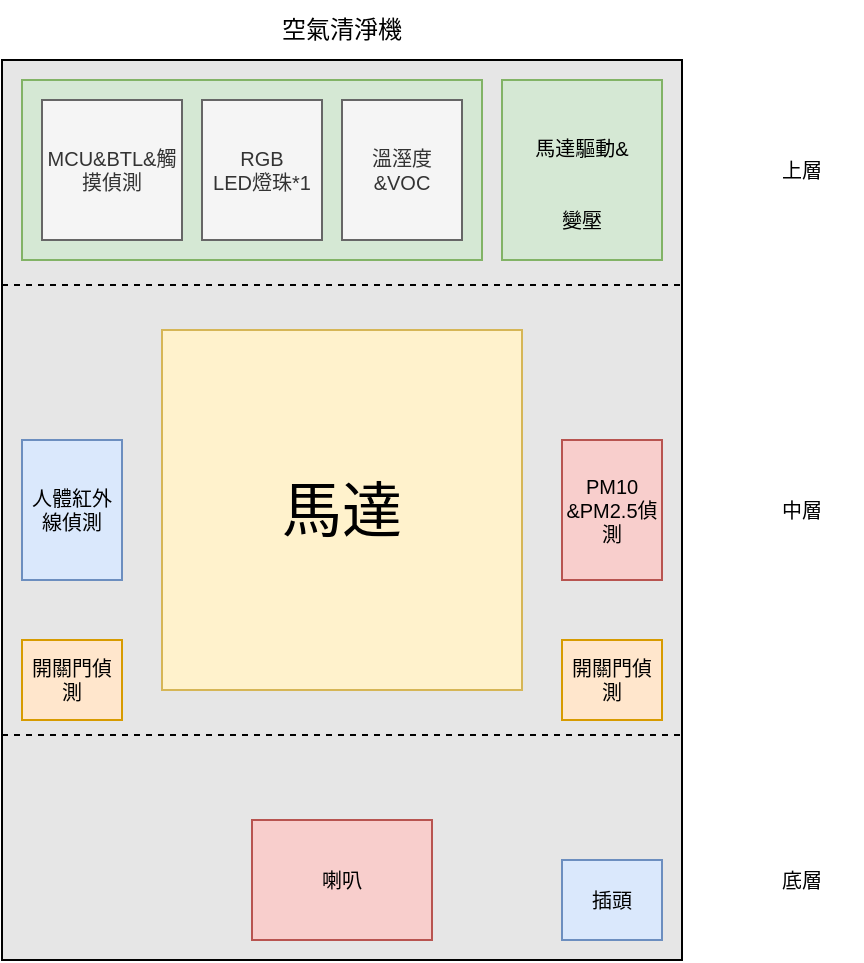 <mxfile version="20.2.6" type="github"><diagram id="hlfIdLI_36QH7WX0nKI5" name="第1頁"><mxGraphModel dx="850" dy="479" grid="1" gridSize="10" guides="1" tooltips="1" connect="1" arrows="1" fold="1" page="1" pageScale="1" pageWidth="827" pageHeight="1169" math="0" shadow="0"><root><mxCell id="0"/><mxCell id="1" parent="0"/><mxCell id="Tqet_5VHlW2ucthDK9TJ-1" value="" style="rounded=0;whiteSpace=wrap;html=1;fontFamily=Helvetica;fillColor=#E6E6E6;" vertex="1" parent="1"><mxGeometry x="170" y="90" width="340" height="450" as="geometry"/></mxCell><mxCell id="Tqet_5VHlW2ucthDK9TJ-2" value="空氣清淨機" style="text;html=1;strokeColor=none;fillColor=none;align=center;verticalAlign=middle;whiteSpace=wrap;rounded=0;fontFamily=Helvetica;" vertex="1" parent="1"><mxGeometry x="300" y="60" width="80" height="30" as="geometry"/></mxCell><mxCell id="Tqet_5VHlW2ucthDK9TJ-4" value="" style="endArrow=none;dashed=1;html=1;rounded=0;entryX=1;entryY=0.25;entryDx=0;entryDy=0;exitX=0;exitY=0.25;exitDx=0;exitDy=0;fontFamily=Helvetica;" edge="1" parent="1" source="Tqet_5VHlW2ucthDK9TJ-1" target="Tqet_5VHlW2ucthDK9TJ-1"><mxGeometry width="50" height="50" relative="1" as="geometry"><mxPoint x="380" y="330" as="sourcePoint"/><mxPoint x="430" y="280" as="targetPoint"/></mxGeometry></mxCell><mxCell id="Tqet_5VHlW2ucthDK9TJ-5" value="" style="endArrow=none;dashed=1;html=1;rounded=0;entryX=1;entryY=0.75;entryDx=0;entryDy=0;exitX=0;exitY=0.75;exitDx=0;exitDy=0;fontFamily=Helvetica;" edge="1" parent="1" source="Tqet_5VHlW2ucthDK9TJ-1" target="Tqet_5VHlW2ucthDK9TJ-1"><mxGeometry width="50" height="50" relative="1" as="geometry"><mxPoint x="180" y="460.0" as="sourcePoint"/><mxPoint x="520" y="460" as="targetPoint"/></mxGeometry></mxCell><mxCell id="Tqet_5VHlW2ucthDK9TJ-6" value="&lt;font style=&quot;font-size: 30px;&quot;&gt;馬達&lt;/font&gt;" style="whiteSpace=wrap;html=1;aspect=fixed;fillColor=#fff2cc;fontFamily=Helvetica;strokeColor=#d6b656;" vertex="1" parent="1"><mxGeometry x="250" y="225" width="180" height="180" as="geometry"/></mxCell><mxCell id="Tqet_5VHlW2ucthDK9TJ-7" value="" style="rounded=0;whiteSpace=wrap;html=1;fontSize=30;fillColor=#d5e8d4;fontFamily=Helvetica;strokeColor=#82b366;" vertex="1" parent="1"><mxGeometry x="180" y="100" width="230" height="90" as="geometry"/></mxCell><mxCell id="Tqet_5VHlW2ucthDK9TJ-8" value="&lt;font size=&quot;1&quot;&gt;馬達驅動&amp;amp;&lt;br&gt;變壓&lt;br&gt;&lt;/font&gt;" style="rounded=0;whiteSpace=wrap;html=1;fontSize=30;fillColor=#d5e8d4;spacing=2;fontFamily=Helvetica;strokeColor=#82b366;" vertex="1" parent="1"><mxGeometry x="420" y="100" width="80" height="90" as="geometry"/></mxCell><mxCell id="Tqet_5VHlW2ucthDK9TJ-9" value="MCU&amp;amp;BTL&amp;amp;觸摸偵測" style="rounded=0;whiteSpace=wrap;html=1;fontFamily=Helvetica;fontSize=10;fillColor=#f5f5f5;fontColor=#333333;strokeColor=#666666;" vertex="1" parent="1"><mxGeometry x="190" y="110" width="70" height="70" as="geometry"/></mxCell><mxCell id="Tqet_5VHlW2ucthDK9TJ-11" value="溫溼度&amp;amp;VOC" style="rounded=0;whiteSpace=wrap;html=1;fontFamily=Helvetica;fontSize=10;fillColor=#f5f5f5;fontColor=#333333;strokeColor=#666666;" vertex="1" parent="1"><mxGeometry x="340" y="110" width="60" height="70" as="geometry"/></mxCell><mxCell id="Tqet_5VHlW2ucthDK9TJ-12" value="RGB&lt;br&gt;LED燈珠*1" style="rounded=0;whiteSpace=wrap;html=1;fontFamily=Helvetica;fontSize=10;fillColor=#f5f5f5;fontColor=#333333;strokeColor=#666666;" vertex="1" parent="1"><mxGeometry x="270" y="110" width="60" height="70" as="geometry"/></mxCell><mxCell id="Tqet_5VHlW2ucthDK9TJ-13" value="人體紅外線偵測" style="rounded=0;whiteSpace=wrap;html=1;fontFamily=Helvetica;fontSize=10;fillColor=#dae8fc;strokeColor=#6c8ebf;" vertex="1" parent="1"><mxGeometry x="180" y="280" width="50" height="70" as="geometry"/></mxCell><mxCell id="Tqet_5VHlW2ucthDK9TJ-14" value="PM10&lt;br&gt;&amp;amp;PM2.5偵測" style="rounded=0;whiteSpace=wrap;html=1;fontFamily=Helvetica;fontSize=10;fillColor=#f8cecc;strokeColor=#b85450;" vertex="1" parent="1"><mxGeometry x="450" y="280" width="50" height="70" as="geometry"/></mxCell><mxCell id="Tqet_5VHlW2ucthDK9TJ-15" value="開關門偵測" style="rounded=0;whiteSpace=wrap;html=1;fontFamily=Helvetica;fontSize=10;fillColor=#ffe6cc;strokeColor=#d79b00;" vertex="1" parent="1"><mxGeometry x="180" y="380" width="50" height="40" as="geometry"/></mxCell><mxCell id="Tqet_5VHlW2ucthDK9TJ-16" value="開關門偵測" style="rounded=0;whiteSpace=wrap;html=1;fontFamily=Helvetica;fontSize=10;fillColor=#ffe6cc;strokeColor=#d79b00;" vertex="1" parent="1"><mxGeometry x="450" y="380" width="50" height="40" as="geometry"/></mxCell><mxCell id="Tqet_5VHlW2ucthDK9TJ-17" value="喇叭" style="rounded=0;whiteSpace=wrap;html=1;fontFamily=Helvetica;fontSize=10;fillColor=#f8cecc;strokeColor=#b85450;" vertex="1" parent="1"><mxGeometry x="295" y="470" width="90" height="60" as="geometry"/></mxCell><mxCell id="Tqet_5VHlW2ucthDK9TJ-18" value="插頭" style="rounded=0;whiteSpace=wrap;html=1;fontFamily=Helvetica;fontSize=10;fillColor=#dae8fc;strokeColor=#6c8ebf;" vertex="1" parent="1"><mxGeometry x="450" y="490" width="50" height="40" as="geometry"/></mxCell><mxCell id="Tqet_5VHlW2ucthDK9TJ-19" value="上層" style="text;html=1;strokeColor=none;fillColor=none;align=center;verticalAlign=middle;whiteSpace=wrap;rounded=0;fontFamily=Helvetica;fontSize=10;" vertex="1" parent="1"><mxGeometry x="540" y="130" width="60" height="30" as="geometry"/></mxCell><mxCell id="Tqet_5VHlW2ucthDK9TJ-20" value="中層" style="text;html=1;strokeColor=none;fillColor=none;align=center;verticalAlign=middle;whiteSpace=wrap;rounded=0;fontFamily=Helvetica;fontSize=10;" vertex="1" parent="1"><mxGeometry x="540" y="300" width="60" height="30" as="geometry"/></mxCell><mxCell id="Tqet_5VHlW2ucthDK9TJ-21" value="底層" style="text;html=1;strokeColor=none;fillColor=none;align=center;verticalAlign=middle;whiteSpace=wrap;rounded=0;fontFamily=Helvetica;fontSize=10;" vertex="1" parent="1"><mxGeometry x="540" y="485" width="60" height="30" as="geometry"/></mxCell></root></mxGraphModel></diagram></mxfile>